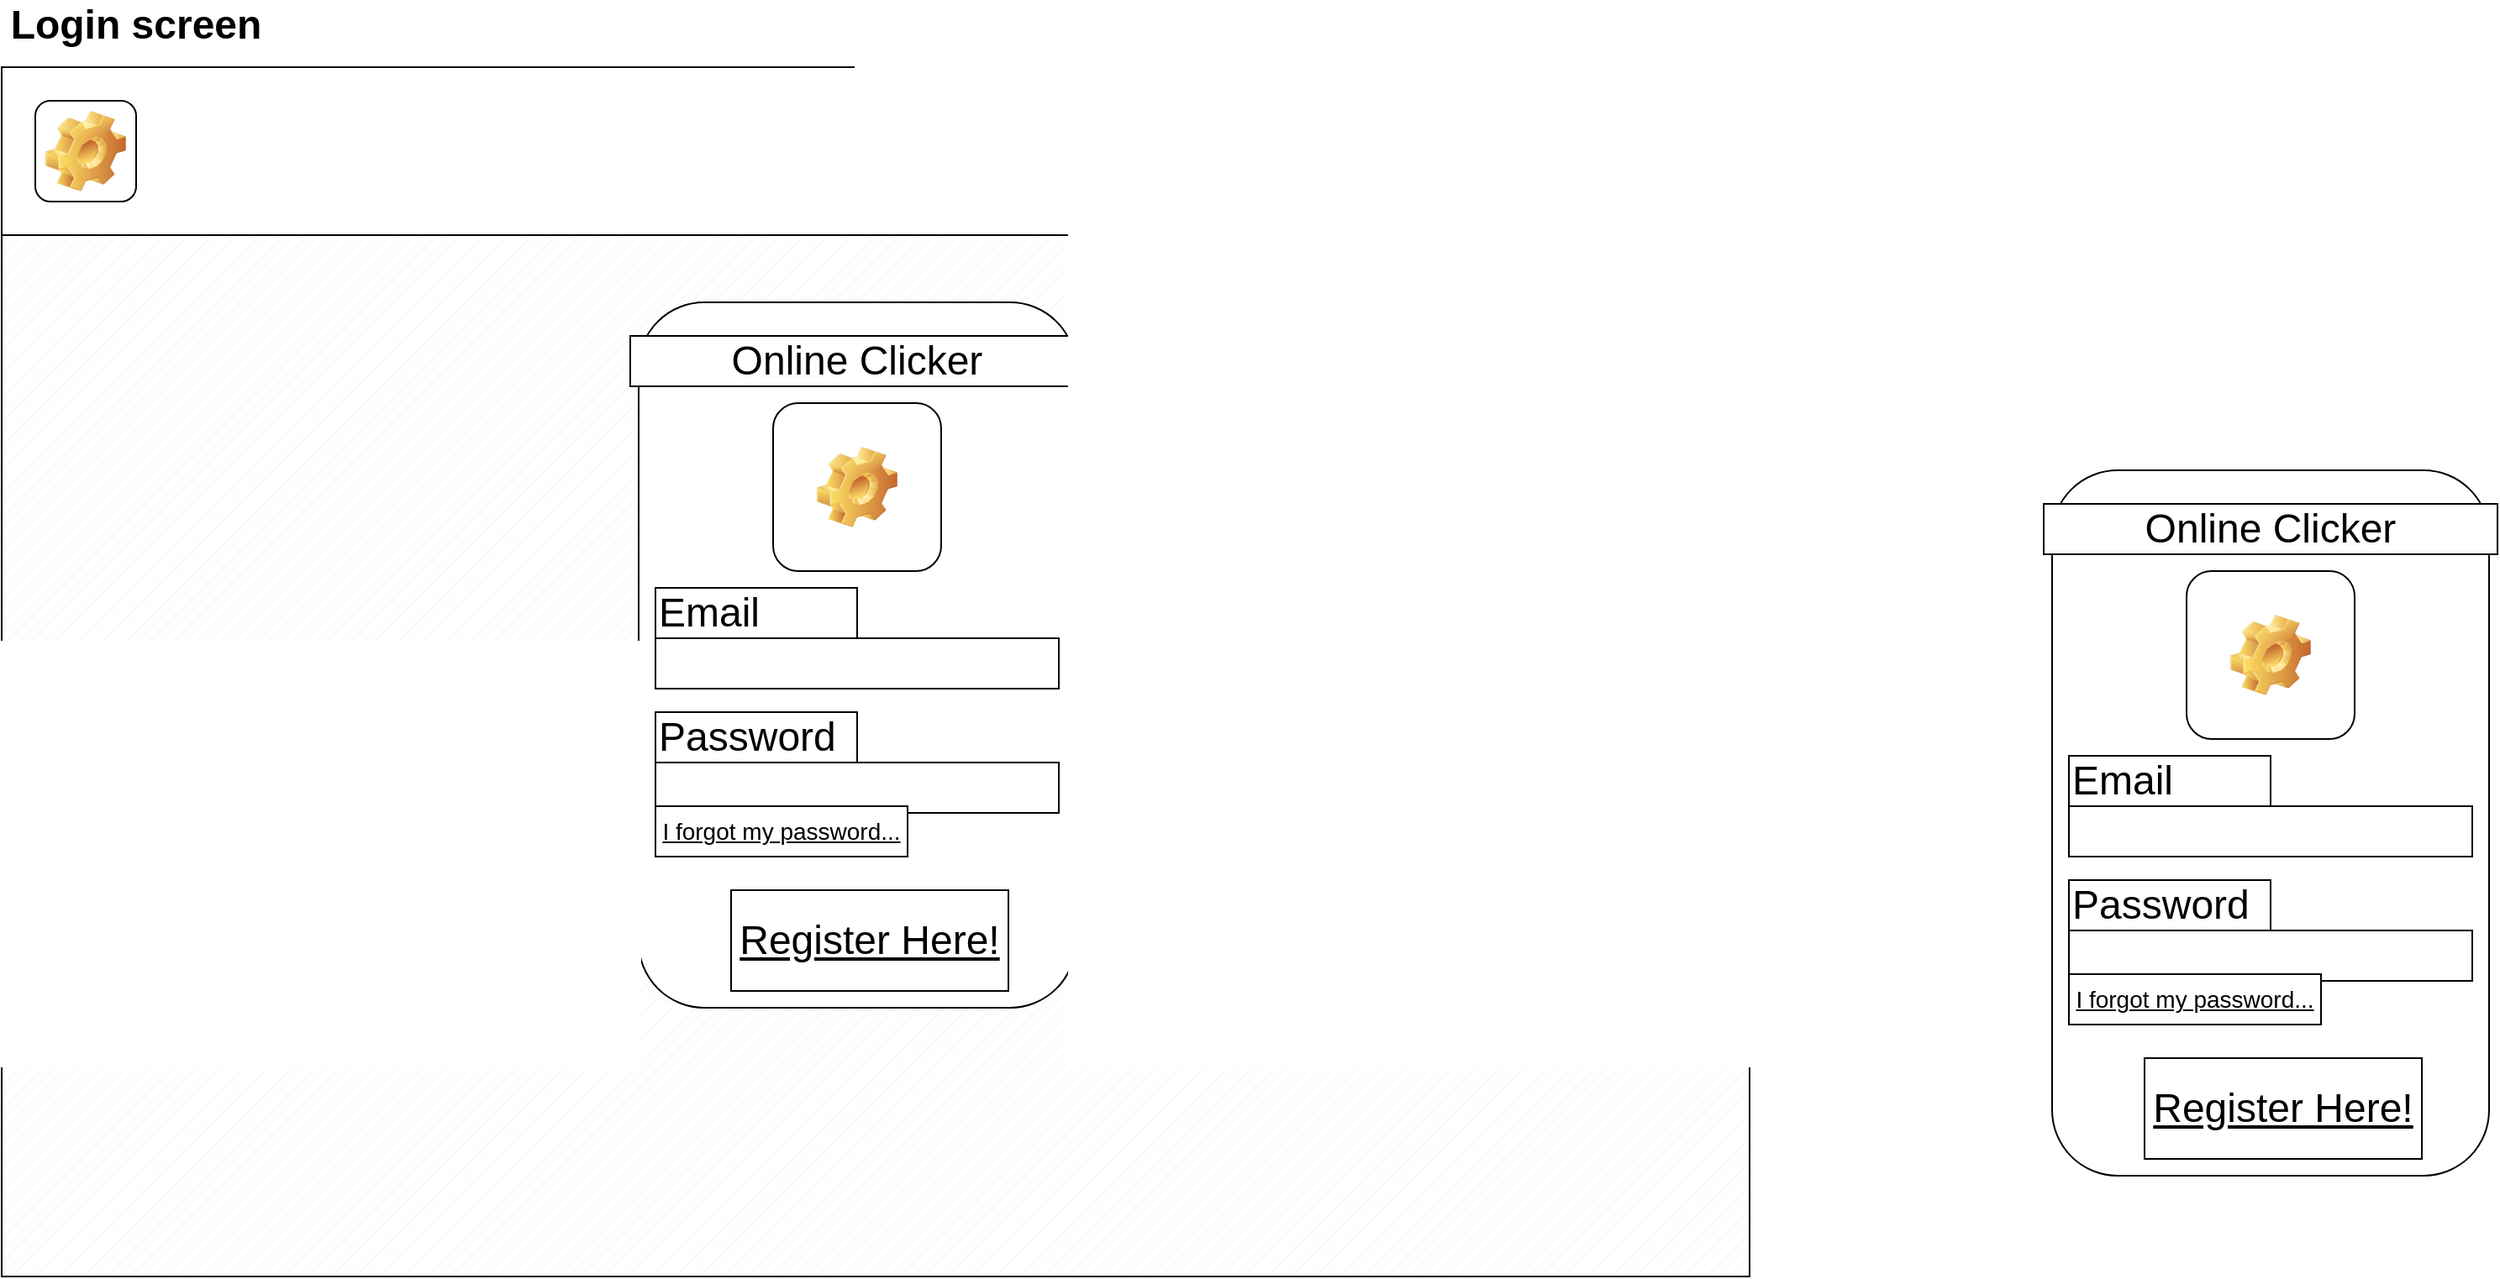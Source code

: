 <mxfile version="15.6.4" type="github">
  <diagram id="kB--6zoTMuOAqfNfaL6p" name="Page-1">
    <mxGraphModel dx="1978" dy="1545" grid="1" gridSize="10" guides="1" tooltips="1" connect="1" arrows="1" fold="1" page="1" pageScale="1" pageWidth="827" pageHeight="1169" math="0" shadow="0">
      <root>
        <mxCell id="0" />
        <mxCell id="1" parent="0" />
        <mxCell id="QlEdx4UEs0OYqYEUu8Mq-2" value="" style="verticalLabelPosition=bottom;verticalAlign=top;html=1;shape=mxgraph.basic.patternFillRect;fillStyle=diag;step=5;fillStrokeWidth=0.2;fillStrokeColor=#dddddd;fillColor=default;strokeColor=default;fontColor=default;" vertex="1" parent="1">
          <mxGeometry x="40" y="40" width="1040" height="720" as="geometry" />
        </mxCell>
        <mxCell id="QlEdx4UEs0OYqYEUu8Mq-4" value="&lt;font style=&quot;font-size: 24px&quot;&gt;&lt;b&gt;Login screen&lt;/b&gt;&lt;/font&gt;" style="text;html=1;strokeColor=none;fillColor=none;align=center;verticalAlign=middle;whiteSpace=wrap;rounded=0;fontColor=default;" vertex="1" parent="1">
          <mxGeometry x="40" width="160" height="30" as="geometry" />
        </mxCell>
        <mxCell id="QlEdx4UEs0OYqYEUu8Mq-5" value="" style="rounded=0;whiteSpace=wrap;html=1;fontSize=24;fontColor=default;strokeColor=default;fillColor=default;" vertex="1" parent="1">
          <mxGeometry x="40" y="40" width="1040" height="100" as="geometry" />
        </mxCell>
        <mxCell id="QlEdx4UEs0OYqYEUu8Mq-6" value="" style="rounded=1;whiteSpace=wrap;html=1;fontSize=24;fontColor=default;strokeColor=default;fillColor=default;" vertex="1" parent="1">
          <mxGeometry x="1260" y="280" width="260" height="420" as="geometry" />
        </mxCell>
        <mxCell id="QlEdx4UEs0OYqYEUu8Mq-7" value="" style="icon;html=1;image=img/clipart/Gear_128x128.png;fontSize=24;fontColor=default;strokeColor=default;fillColor=default;labelBackgroundColor=default;" vertex="1" parent="1">
          <mxGeometry x="60" y="60" width="60" height="60" as="geometry" />
        </mxCell>
        <mxCell id="QlEdx4UEs0OYqYEUu8Mq-9" value="Online Clicker" style="text;html=1;strokeColor=default;fillColor=default;align=center;verticalAlign=middle;whiteSpace=wrap;rounded=0;fontSize=24;fontColor=default;" vertex="1" parent="1">
          <mxGeometry x="1255" y="300" width="270" height="30" as="geometry" />
        </mxCell>
        <mxCell id="QlEdx4UEs0OYqYEUu8Mq-10" value="" style="icon;html=1;image=img/clipart/Gear_128x128.png;fontSize=24;fontColor=default;strokeColor=default;fillColor=default;labelBackgroundColor=default;" vertex="1" parent="1">
          <mxGeometry x="1340" y="340" width="100" height="100" as="geometry" />
        </mxCell>
        <mxCell id="QlEdx4UEs0OYqYEUu8Mq-11" value="Email" style="text;html=1;strokeColor=default;fillColor=default;align=left;verticalAlign=middle;whiteSpace=wrap;rounded=0;labelBackgroundColor=default;fontSize=24;fontColor=default;" vertex="1" parent="1">
          <mxGeometry x="1270" y="450" width="120" height="30" as="geometry" />
        </mxCell>
        <mxCell id="QlEdx4UEs0OYqYEUu8Mq-12" value="" style="rounded=0;whiteSpace=wrap;html=1;labelBackgroundColor=default;fontSize=24;fontColor=default;strokeColor=default;fillColor=default;" vertex="1" parent="1">
          <mxGeometry x="1270" y="480" width="240" height="30" as="geometry" />
        </mxCell>
        <mxCell id="QlEdx4UEs0OYqYEUu8Mq-13" value="Password" style="text;html=1;strokeColor=default;fillColor=default;align=left;verticalAlign=middle;whiteSpace=wrap;rounded=0;labelBackgroundColor=default;fontSize=24;fontColor=default;" vertex="1" parent="1">
          <mxGeometry x="1270" y="524" width="120" height="30" as="geometry" />
        </mxCell>
        <mxCell id="QlEdx4UEs0OYqYEUu8Mq-14" value="" style="rounded=0;whiteSpace=wrap;html=1;labelBackgroundColor=default;fontSize=24;fontColor=default;strokeColor=default;fillColor=default;" vertex="1" parent="1">
          <mxGeometry x="1270" y="554" width="240" height="30" as="geometry" />
        </mxCell>
        <UserObject label="&lt;font style=&quot;font-size: 14px;&quot;&gt;I forgot my password...&lt;/font&gt;" link="https://www.draw.io" id="QlEdx4UEs0OYqYEUu8Mq-15">
          <mxCell style="text;html=1;strokeColor=default;fillColor=default;whiteSpace=wrap;align=center;verticalAlign=middle;fontColor=default;fontStyle=4;labelBackgroundColor=default;fontSize=14;" vertex="1" parent="1">
            <mxGeometry x="1270" y="580" width="150" height="30" as="geometry" />
          </mxCell>
        </UserObject>
        <UserObject label="&lt;font style=&quot;font-size: 24px;&quot;&gt;Register Here!&lt;/font&gt;" link="https://www.draw.io" id="QlEdx4UEs0OYqYEUu8Mq-16">
          <mxCell style="text;html=1;strokeColor=default;fillColor=default;whiteSpace=wrap;align=center;verticalAlign=middle;fontColor=default;fontStyle=4;labelBackgroundColor=default;fontSize=24;" vertex="1" parent="1">
            <mxGeometry x="1315" y="630" width="165" height="60" as="geometry" />
          </mxCell>
        </UserObject>
        <mxCell id="QlEdx4UEs0OYqYEUu8Mq-28" value="" style="group;fontColor=default;" vertex="1" connectable="0" parent="1">
          <mxGeometry x="414" y="180" width="270" height="420" as="geometry" />
        </mxCell>
        <mxCell id="QlEdx4UEs0OYqYEUu8Mq-17" value="" style="rounded=1;whiteSpace=wrap;html=1;fontSize=24;fontColor=default;strokeColor=default;fillColor=default;" vertex="1" parent="QlEdx4UEs0OYqYEUu8Mq-28">
          <mxGeometry x="5" width="260" height="420" as="geometry" />
        </mxCell>
        <mxCell id="QlEdx4UEs0OYqYEUu8Mq-18" value="Online Clicker" style="text;html=1;strokeColor=default;fillColor=default;align=center;verticalAlign=middle;whiteSpace=wrap;rounded=0;fontSize=24;fontColor=default;" vertex="1" parent="QlEdx4UEs0OYqYEUu8Mq-28">
          <mxGeometry y="20" width="270" height="30" as="geometry" />
        </mxCell>
        <mxCell id="QlEdx4UEs0OYqYEUu8Mq-19" value="" style="icon;html=1;image=img/clipart/Gear_128x128.png;fontSize=24;fontColor=default;strokeColor=default;fillColor=default;labelBackgroundColor=default;" vertex="1" parent="QlEdx4UEs0OYqYEUu8Mq-28">
          <mxGeometry x="85" y="60" width="100" height="100" as="geometry" />
        </mxCell>
        <mxCell id="QlEdx4UEs0OYqYEUu8Mq-20" value="Email" style="text;html=1;strokeColor=default;fillColor=default;align=left;verticalAlign=middle;whiteSpace=wrap;rounded=0;labelBackgroundColor=default;fontSize=24;fontColor=default;" vertex="1" parent="QlEdx4UEs0OYqYEUu8Mq-28">
          <mxGeometry x="15" y="170" width="120" height="30" as="geometry" />
        </mxCell>
        <mxCell id="QlEdx4UEs0OYqYEUu8Mq-21" value="" style="rounded=0;whiteSpace=wrap;html=1;labelBackgroundColor=default;fontSize=24;fontColor=default;strokeColor=default;fillColor=default;" vertex="1" parent="QlEdx4UEs0OYqYEUu8Mq-28">
          <mxGeometry x="15" y="200" width="240" height="30" as="geometry" />
        </mxCell>
        <mxCell id="QlEdx4UEs0OYqYEUu8Mq-22" value="Password" style="text;html=1;strokeColor=default;fillColor=default;align=left;verticalAlign=middle;whiteSpace=wrap;rounded=0;labelBackgroundColor=default;fontSize=24;fontColor=default;" vertex="1" parent="QlEdx4UEs0OYqYEUu8Mq-28">
          <mxGeometry x="15" y="244" width="120" height="30" as="geometry" />
        </mxCell>
        <mxCell id="QlEdx4UEs0OYqYEUu8Mq-23" value="" style="rounded=0;whiteSpace=wrap;html=1;labelBackgroundColor=default;fontSize=24;fontColor=default;strokeColor=default;fillColor=default;" vertex="1" parent="QlEdx4UEs0OYqYEUu8Mq-28">
          <mxGeometry x="15" y="274" width="240" height="30" as="geometry" />
        </mxCell>
        <UserObject label="&lt;font style=&quot;font-size: 14px;&quot;&gt;I forgot my password...&lt;/font&gt;" link="https://www.draw.io" id="QlEdx4UEs0OYqYEUu8Mq-24">
          <mxCell style="text;html=1;strokeColor=default;fillColor=default;whiteSpace=wrap;align=center;verticalAlign=middle;fontColor=default;fontStyle=4;labelBackgroundColor=default;fontSize=14;" vertex="1" parent="QlEdx4UEs0OYqYEUu8Mq-28">
            <mxGeometry x="15" y="300" width="150" height="30" as="geometry" />
          </mxCell>
        </UserObject>
        <UserObject label="&lt;font style=&quot;font-size: 24px;&quot;&gt;Register Here!&lt;/font&gt;" link="https://www.draw.io" id="QlEdx4UEs0OYqYEUu8Mq-25">
          <mxCell style="text;html=1;strokeColor=default;fillColor=default;whiteSpace=wrap;align=center;verticalAlign=middle;fontColor=default;fontStyle=4;labelBackgroundColor=default;fontSize=24;" vertex="1" parent="QlEdx4UEs0OYqYEUu8Mq-28">
            <mxGeometry x="60" y="350" width="165" height="60" as="geometry" />
          </mxCell>
        </UserObject>
      </root>
    </mxGraphModel>
  </diagram>
</mxfile>
